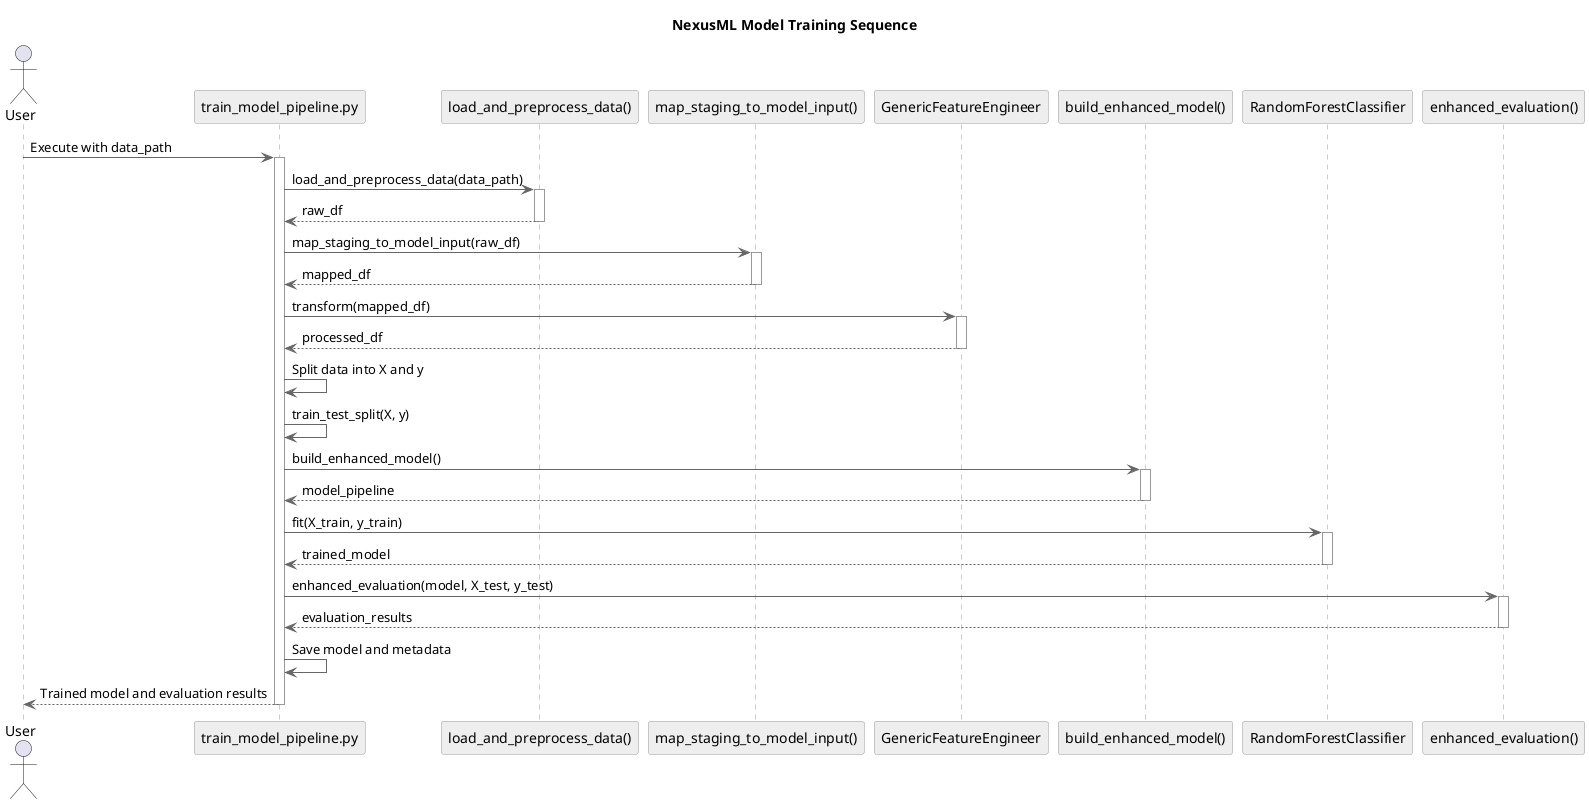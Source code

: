 @startuml "NexusML Training Sequence"

' Style definitions
skinparam backgroundColor white
skinparam SequenceArrowColor #666666
skinparam SequenceLifeLineBorderColor #999999
skinparam ParticipantBorderColor #999999
skinparam ParticipantBackgroundColor #EEEEEE

' Title
title NexusML Model Training Sequence

' Participants
actor "User" as User
participant "train_model_pipeline.py" as TrainPipeline
participant "load_and_preprocess_data()" as DataLoader
participant "map_staging_to_model_input()" as DataMapper
participant "GenericFeatureEngineer" as FeatureEngineer
participant "build_enhanced_model()" as ModelBuilder
participant "RandomForestClassifier" as RandomForest
participant "enhanced_evaluation()" as Evaluator

' Sequence
User -> TrainPipeline: Execute with data_path
activate TrainPipeline

TrainPipeline -> DataLoader: load_and_preprocess_data(data_path)
activate DataLoader
DataLoader --> TrainPipeline: raw_df
deactivate DataLoader

TrainPipeline -> DataMapper: map_staging_to_model_input(raw_df)
activate DataMapper
DataMapper --> TrainPipeline: mapped_df
deactivate DataMapper

TrainPipeline -> FeatureEngineer: transform(mapped_df)
activate FeatureEngineer
FeatureEngineer --> TrainPipeline: processed_df
deactivate FeatureEngineer

TrainPipeline -> TrainPipeline: Split data into X and y
TrainPipeline -> TrainPipeline: train_test_split(X, y)

TrainPipeline -> ModelBuilder: build_enhanced_model()
activate ModelBuilder
ModelBuilder --> TrainPipeline: model_pipeline
deactivate ModelBuilder

TrainPipeline -> RandomForest: fit(X_train, y_train)
activate RandomForest
RandomForest --> TrainPipeline: trained_model
deactivate RandomForest

TrainPipeline -> Evaluator: enhanced_evaluation(model, X_test, y_test)
activate Evaluator
Evaluator --> TrainPipeline: evaluation_results
deactivate Evaluator

TrainPipeline -> TrainPipeline: Save model and metadata

TrainPipeline --> User: Trained model and evaluation results
deactivate TrainPipeline

@enduml
